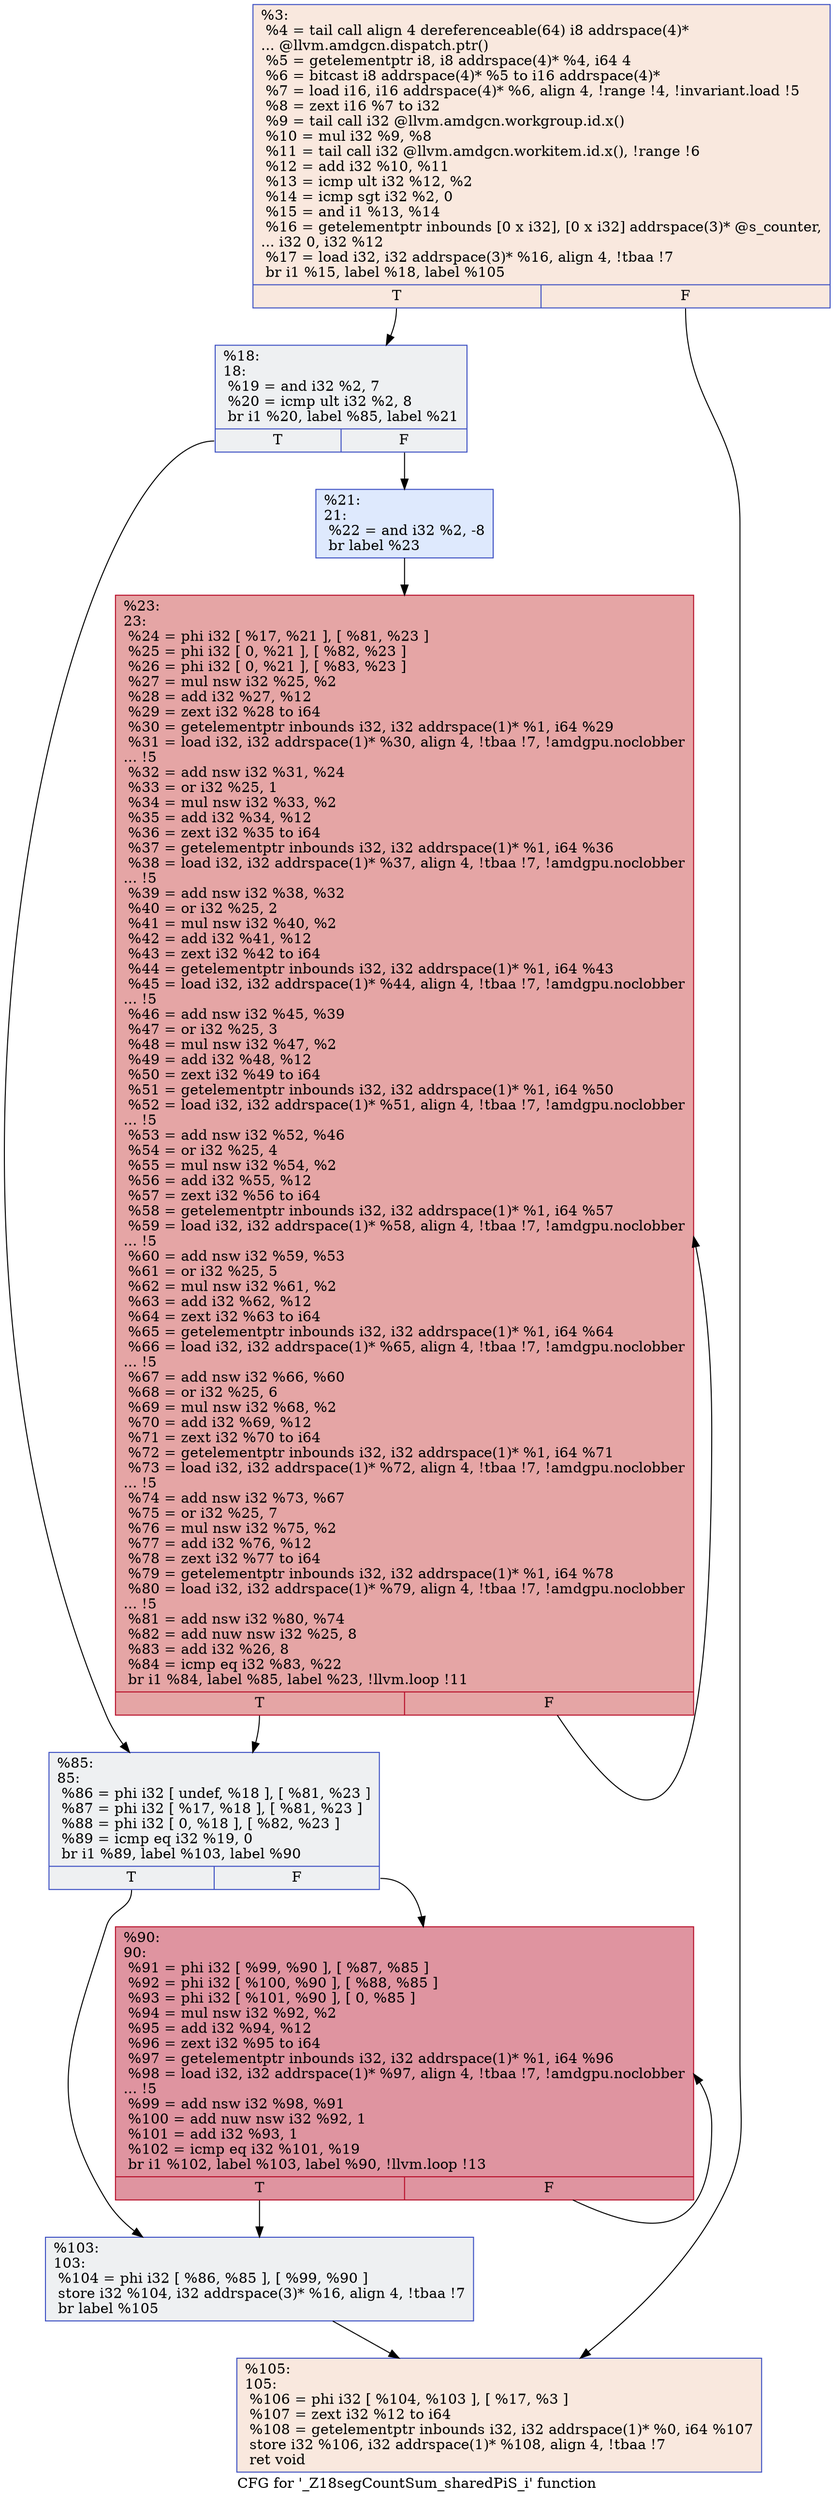 digraph "CFG for '_Z18segCountSum_sharedPiS_i' function" {
	label="CFG for '_Z18segCountSum_sharedPiS_i' function";

	Node0x5ff2680 [shape=record,color="#3d50c3ff", style=filled, fillcolor="#f2cab570",label="{%3:\l  %4 = tail call align 4 dereferenceable(64) i8 addrspace(4)*\l... @llvm.amdgcn.dispatch.ptr()\l  %5 = getelementptr i8, i8 addrspace(4)* %4, i64 4\l  %6 = bitcast i8 addrspace(4)* %5 to i16 addrspace(4)*\l  %7 = load i16, i16 addrspace(4)* %6, align 4, !range !4, !invariant.load !5\l  %8 = zext i16 %7 to i32\l  %9 = tail call i32 @llvm.amdgcn.workgroup.id.x()\l  %10 = mul i32 %9, %8\l  %11 = tail call i32 @llvm.amdgcn.workitem.id.x(), !range !6\l  %12 = add i32 %10, %11\l  %13 = icmp ult i32 %12, %2\l  %14 = icmp sgt i32 %2, 0\l  %15 = and i1 %13, %14\l  %16 = getelementptr inbounds [0 x i32], [0 x i32] addrspace(3)* @s_counter,\l... i32 0, i32 %12\l  %17 = load i32, i32 addrspace(3)* %16, align 4, !tbaa !7\l  br i1 %15, label %18, label %105\l|{<s0>T|<s1>F}}"];
	Node0x5ff2680:s0 -> Node0x5ff49e0;
	Node0x5ff2680:s1 -> Node0x5ff4a70;
	Node0x5ff49e0 [shape=record,color="#3d50c3ff", style=filled, fillcolor="#d9dce170",label="{%18:\l18:                                               \l  %19 = and i32 %2, 7\l  %20 = icmp ult i32 %2, 8\l  br i1 %20, label %85, label %21\l|{<s0>T|<s1>F}}"];
	Node0x5ff49e0:s0 -> Node0x5ff4d00;
	Node0x5ff49e0:s1 -> Node0x5ff4d50;
	Node0x5ff4d50 [shape=record,color="#3d50c3ff", style=filled, fillcolor="#b5cdfa70",label="{%21:\l21:                                               \l  %22 = and i32 %2, -8\l  br label %23\l}"];
	Node0x5ff4d50 -> Node0x5ff4f50;
	Node0x5ff4f50 [shape=record,color="#b70d28ff", style=filled, fillcolor="#c5333470",label="{%23:\l23:                                               \l  %24 = phi i32 [ %17, %21 ], [ %81, %23 ]\l  %25 = phi i32 [ 0, %21 ], [ %82, %23 ]\l  %26 = phi i32 [ 0, %21 ], [ %83, %23 ]\l  %27 = mul nsw i32 %25, %2\l  %28 = add i32 %27, %12\l  %29 = zext i32 %28 to i64\l  %30 = getelementptr inbounds i32, i32 addrspace(1)* %1, i64 %29\l  %31 = load i32, i32 addrspace(1)* %30, align 4, !tbaa !7, !amdgpu.noclobber\l... !5\l  %32 = add nsw i32 %31, %24\l  %33 = or i32 %25, 1\l  %34 = mul nsw i32 %33, %2\l  %35 = add i32 %34, %12\l  %36 = zext i32 %35 to i64\l  %37 = getelementptr inbounds i32, i32 addrspace(1)* %1, i64 %36\l  %38 = load i32, i32 addrspace(1)* %37, align 4, !tbaa !7, !amdgpu.noclobber\l... !5\l  %39 = add nsw i32 %38, %32\l  %40 = or i32 %25, 2\l  %41 = mul nsw i32 %40, %2\l  %42 = add i32 %41, %12\l  %43 = zext i32 %42 to i64\l  %44 = getelementptr inbounds i32, i32 addrspace(1)* %1, i64 %43\l  %45 = load i32, i32 addrspace(1)* %44, align 4, !tbaa !7, !amdgpu.noclobber\l... !5\l  %46 = add nsw i32 %45, %39\l  %47 = or i32 %25, 3\l  %48 = mul nsw i32 %47, %2\l  %49 = add i32 %48, %12\l  %50 = zext i32 %49 to i64\l  %51 = getelementptr inbounds i32, i32 addrspace(1)* %1, i64 %50\l  %52 = load i32, i32 addrspace(1)* %51, align 4, !tbaa !7, !amdgpu.noclobber\l... !5\l  %53 = add nsw i32 %52, %46\l  %54 = or i32 %25, 4\l  %55 = mul nsw i32 %54, %2\l  %56 = add i32 %55, %12\l  %57 = zext i32 %56 to i64\l  %58 = getelementptr inbounds i32, i32 addrspace(1)* %1, i64 %57\l  %59 = load i32, i32 addrspace(1)* %58, align 4, !tbaa !7, !amdgpu.noclobber\l... !5\l  %60 = add nsw i32 %59, %53\l  %61 = or i32 %25, 5\l  %62 = mul nsw i32 %61, %2\l  %63 = add i32 %62, %12\l  %64 = zext i32 %63 to i64\l  %65 = getelementptr inbounds i32, i32 addrspace(1)* %1, i64 %64\l  %66 = load i32, i32 addrspace(1)* %65, align 4, !tbaa !7, !amdgpu.noclobber\l... !5\l  %67 = add nsw i32 %66, %60\l  %68 = or i32 %25, 6\l  %69 = mul nsw i32 %68, %2\l  %70 = add i32 %69, %12\l  %71 = zext i32 %70 to i64\l  %72 = getelementptr inbounds i32, i32 addrspace(1)* %1, i64 %71\l  %73 = load i32, i32 addrspace(1)* %72, align 4, !tbaa !7, !amdgpu.noclobber\l... !5\l  %74 = add nsw i32 %73, %67\l  %75 = or i32 %25, 7\l  %76 = mul nsw i32 %75, %2\l  %77 = add i32 %76, %12\l  %78 = zext i32 %77 to i64\l  %79 = getelementptr inbounds i32, i32 addrspace(1)* %1, i64 %78\l  %80 = load i32, i32 addrspace(1)* %79, align 4, !tbaa !7, !amdgpu.noclobber\l... !5\l  %81 = add nsw i32 %80, %74\l  %82 = add nuw nsw i32 %25, 8\l  %83 = add i32 %26, 8\l  %84 = icmp eq i32 %83, %22\l  br i1 %84, label %85, label %23, !llvm.loop !11\l|{<s0>T|<s1>F}}"];
	Node0x5ff4f50:s0 -> Node0x5ff4d00;
	Node0x5ff4f50:s1 -> Node0x5ff4f50;
	Node0x5ff4d00 [shape=record,color="#3d50c3ff", style=filled, fillcolor="#d9dce170",label="{%85:\l85:                                               \l  %86 = phi i32 [ undef, %18 ], [ %81, %23 ]\l  %87 = phi i32 [ %17, %18 ], [ %81, %23 ]\l  %88 = phi i32 [ 0, %18 ], [ %82, %23 ]\l  %89 = icmp eq i32 %19, 0\l  br i1 %89, label %103, label %90\l|{<s0>T|<s1>F}}"];
	Node0x5ff4d00:s0 -> Node0x5ff8d00;
	Node0x5ff4d00:s1 -> Node0x5ff8d50;
	Node0x5ff8d50 [shape=record,color="#b70d28ff", style=filled, fillcolor="#b70d2870",label="{%90:\l90:                                               \l  %91 = phi i32 [ %99, %90 ], [ %87, %85 ]\l  %92 = phi i32 [ %100, %90 ], [ %88, %85 ]\l  %93 = phi i32 [ %101, %90 ], [ 0, %85 ]\l  %94 = mul nsw i32 %92, %2\l  %95 = add i32 %94, %12\l  %96 = zext i32 %95 to i64\l  %97 = getelementptr inbounds i32, i32 addrspace(1)* %1, i64 %96\l  %98 = load i32, i32 addrspace(1)* %97, align 4, !tbaa !7, !amdgpu.noclobber\l... !5\l  %99 = add nsw i32 %98, %91\l  %100 = add nuw nsw i32 %92, 1\l  %101 = add i32 %93, 1\l  %102 = icmp eq i32 %101, %19\l  br i1 %102, label %103, label %90, !llvm.loop !13\l|{<s0>T|<s1>F}}"];
	Node0x5ff8d50:s0 -> Node0x5ff8d00;
	Node0x5ff8d50:s1 -> Node0x5ff8d50;
	Node0x5ff8d00 [shape=record,color="#3d50c3ff", style=filled, fillcolor="#d9dce170",label="{%103:\l103:                                              \l  %104 = phi i32 [ %86, %85 ], [ %99, %90 ]\l  store i32 %104, i32 addrspace(3)* %16, align 4, !tbaa !7\l  br label %105\l}"];
	Node0x5ff8d00 -> Node0x5ff4a70;
	Node0x5ff4a70 [shape=record,color="#3d50c3ff", style=filled, fillcolor="#f2cab570",label="{%105:\l105:                                              \l  %106 = phi i32 [ %104, %103 ], [ %17, %3 ]\l  %107 = zext i32 %12 to i64\l  %108 = getelementptr inbounds i32, i32 addrspace(1)* %0, i64 %107\l  store i32 %106, i32 addrspace(1)* %108, align 4, !tbaa !7\l  ret void\l}"];
}
